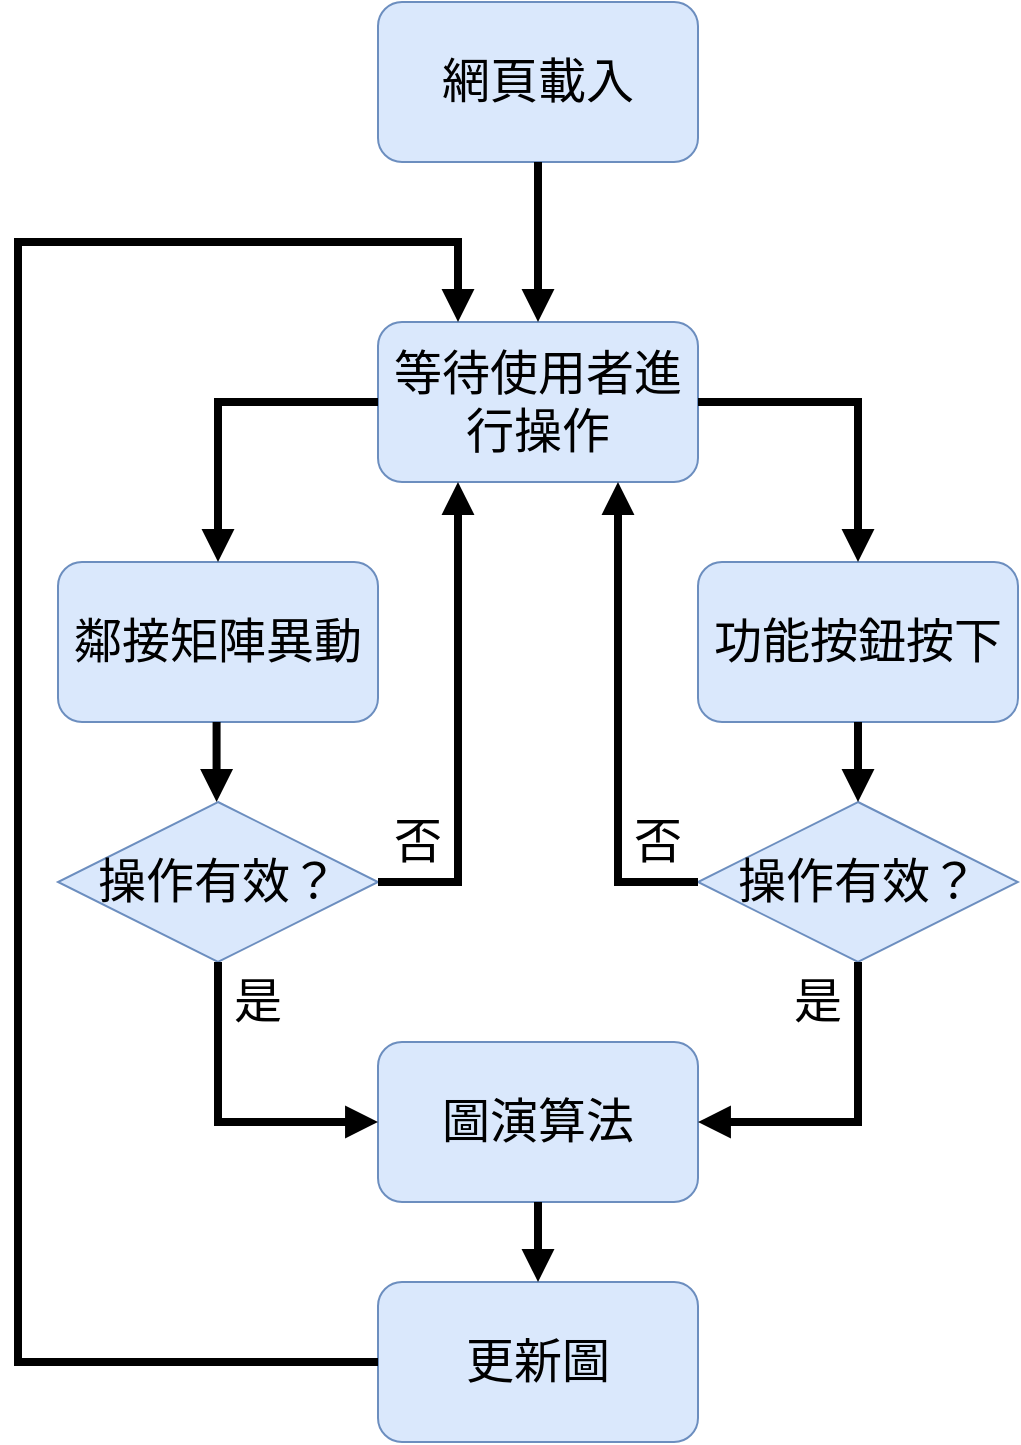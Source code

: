 <mxfile version="20.2.8" type="device"><diagram id="C5RBs43oDa-KdzZeNtuy" name="Page-1"><mxGraphModel dx="778" dy="557" grid="1" gridSize="10" guides="1" tooltips="1" connect="1" arrows="1" fold="1" page="1" pageScale="1" pageWidth="827" pageHeight="1169" math="0" shadow="0"><root><mxCell id="WIyWlLk6GJQsqaUBKTNV-0"/><mxCell id="WIyWlLk6GJQsqaUBKTNV-1" parent="WIyWlLk6GJQsqaUBKTNV-0"/><mxCell id="WIyWlLk6GJQsqaUBKTNV-3" value="&lt;font style=&quot;font-size: 24px;&quot; face=&quot;標楷體&quot;&gt;網頁載入&lt;/font&gt;" style="rounded=1;whiteSpace=wrap;html=1;fontSize=12;glass=0;strokeWidth=1;shadow=0;fillColor=#dae8fc;strokeColor=#6c8ebf;" parent="WIyWlLk6GJQsqaUBKTNV-1" vertex="1"><mxGeometry x="320" y="80" width="160" height="80" as="geometry"/></mxCell><mxCell id="Yqqf969MATcyFm28NvjL-0" value="等待使用者進行操作" style="rounded=1;whiteSpace=wrap;html=1;fontSize=24;glass=0;strokeWidth=1;shadow=0;fillColor=#dae8fc;strokeColor=#6c8ebf;fontFamily=標楷體;" parent="WIyWlLk6GJQsqaUBKTNV-1" vertex="1"><mxGeometry x="320" y="240" width="160" height="80" as="geometry"/></mxCell><mxCell id="Yqqf969MATcyFm28NvjL-1" value="功能按鈕按下" style="rounded=1;whiteSpace=wrap;html=1;fontSize=24;glass=0;strokeWidth=1;shadow=0;fillColor=#dae8fc;strokeColor=#6c8ebf;fontFamily=標楷體;" parent="WIyWlLk6GJQsqaUBKTNV-1" vertex="1"><mxGeometry x="480" y="360" width="160" height="80" as="geometry"/></mxCell><mxCell id="Yqqf969MATcyFm28NvjL-2" value="鄰接矩陣異動" style="rounded=1;whiteSpace=wrap;html=1;fontSize=24;glass=0;strokeWidth=1;shadow=0;fillColor=#dae8fc;strokeColor=#6c8ebf;fontFamily=標楷體;" parent="WIyWlLk6GJQsqaUBKTNV-1" vertex="1"><mxGeometry x="160" y="360" width="160" height="80" as="geometry"/></mxCell><mxCell id="Yqqf969MATcyFm28NvjL-6" value="操作有效？" style="rhombus;whiteSpace=wrap;html=1;fillColor=#dae8fc;strokeColor=#6c8ebf;fontFamily=標楷體;fontSize=24;" parent="WIyWlLk6GJQsqaUBKTNV-1" vertex="1"><mxGeometry x="480" y="480" width="160" height="80" as="geometry"/></mxCell><mxCell id="Yqqf969MATcyFm28NvjL-8" value="否" style="text;html=1;strokeColor=none;fillColor=none;align=center;verticalAlign=middle;whiteSpace=wrap;rounded=0;fontFamily=標楷體;fontSize=24;" parent="WIyWlLk6GJQsqaUBKTNV-1" vertex="1"><mxGeometry x="320" y="480" width="40" height="40" as="geometry"/></mxCell><mxCell id="Yqqf969MATcyFm28NvjL-11" value="圖演算法" style="rounded=1;whiteSpace=wrap;html=1;fontSize=24;glass=0;strokeWidth=1;shadow=0;fillColor=#dae8fc;strokeColor=#6c8ebf;fontFamily=標楷體;" parent="WIyWlLk6GJQsqaUBKTNV-1" vertex="1"><mxGeometry x="320" y="600" width="160" height="80" as="geometry"/></mxCell><mxCell id="Yqqf969MATcyFm28NvjL-13" value="是" style="text;html=1;strokeColor=none;fillColor=none;align=center;verticalAlign=middle;whiteSpace=wrap;rounded=0;fontFamily=標楷體;fontSize=24;" parent="WIyWlLk6GJQsqaUBKTNV-1" vertex="1"><mxGeometry x="520" y="560" width="40" height="40" as="geometry"/></mxCell><mxCell id="Yqqf969MATcyFm28NvjL-15" value="更新圖" style="rounded=1;whiteSpace=wrap;html=1;fontSize=24;glass=0;strokeWidth=1;shadow=0;fillColor=#dae8fc;strokeColor=#6c8ebf;fontFamily=標楷體;" parent="WIyWlLk6GJQsqaUBKTNV-1" vertex="1"><mxGeometry x="320" y="720" width="160" height="80" as="geometry"/></mxCell><mxCell id="Yqqf969MATcyFm28NvjL-20" value="操作有效？" style="rhombus;whiteSpace=wrap;html=1;fillColor=#dae8fc;strokeColor=#6c8ebf;fontFamily=標楷體;fontSize=24;" parent="WIyWlLk6GJQsqaUBKTNV-1" vertex="1"><mxGeometry x="160" y="480" width="160" height="80" as="geometry"/></mxCell><mxCell id="Yqqf969MATcyFm28NvjL-21" value="" style="endArrow=block;html=1;rounded=0;fontFamily=Helvetica;fontSize=24;strokeWidth=4;endFill=1;exitX=0.5;exitY=1;exitDx=0;exitDy=0;entryX=0.5;entryY=0;entryDx=0;entryDy=0;" parent="WIyWlLk6GJQsqaUBKTNV-1" source="WIyWlLk6GJQsqaUBKTNV-3" target="Yqqf969MATcyFm28NvjL-0" edge="1"><mxGeometry width="50" height="50" relative="1" as="geometry"><mxPoint x="330" y="560" as="sourcePoint"/><mxPoint x="380" y="510" as="targetPoint"/></mxGeometry></mxCell><mxCell id="Yqqf969MATcyFm28NvjL-23" value="" style="endArrow=block;html=1;rounded=0;fontFamily=Helvetica;fontSize=24;strokeWidth=4;endFill=1;exitX=1;exitY=0.5;exitDx=0;exitDy=0;entryX=0.5;entryY=0;entryDx=0;entryDy=0;" parent="WIyWlLk6GJQsqaUBKTNV-1" source="Yqqf969MATcyFm28NvjL-0" target="Yqqf969MATcyFm28NvjL-1" edge="1"><mxGeometry width="50" height="50" relative="1" as="geometry"><mxPoint x="620" y="130" as="sourcePoint"/><mxPoint x="600" y="290" as="targetPoint"/><Array as="points"><mxPoint x="560" y="280"/></Array></mxGeometry></mxCell><mxCell id="Yqqf969MATcyFm28NvjL-24" value="" style="endArrow=block;html=1;rounded=0;fontFamily=Helvetica;fontSize=24;strokeWidth=4;endFill=1;exitX=0;exitY=0.5;exitDx=0;exitDy=0;entryX=0.5;entryY=0;entryDx=0;entryDy=0;" parent="WIyWlLk6GJQsqaUBKTNV-1" source="Yqqf969MATcyFm28NvjL-0" target="Yqqf969MATcyFm28NvjL-2" edge="1"><mxGeometry width="50" height="50" relative="1" as="geometry"><mxPoint x="220" y="270" as="sourcePoint"/><mxPoint x="200" y="430" as="targetPoint"/><Array as="points"><mxPoint x="240" y="280"/></Array></mxGeometry></mxCell><mxCell id="Yqqf969MATcyFm28NvjL-25" value="" style="endArrow=block;html=1;rounded=0;fontFamily=Helvetica;fontSize=24;strokeWidth=4;endFill=1;exitX=0.5;exitY=1;exitDx=0;exitDy=0;entryX=0.5;entryY=0;entryDx=0;entryDy=0;" parent="WIyWlLk6GJQsqaUBKTNV-1" source="Yqqf969MATcyFm28NvjL-1" target="Yqqf969MATcyFm28NvjL-6" edge="1"><mxGeometry width="50" height="50" relative="1" as="geometry"><mxPoint x="650" y="510" as="sourcePoint"/><mxPoint x="630" y="670" as="targetPoint"/></mxGeometry></mxCell><mxCell id="Yqqf969MATcyFm28NvjL-26" value="" style="endArrow=block;html=1;rounded=0;fontFamily=Helvetica;fontSize=24;strokeWidth=4;endFill=1;exitX=0.5;exitY=1;exitDx=0;exitDy=0;entryX=0.5;entryY=0;entryDx=0;entryDy=0;" parent="WIyWlLk6GJQsqaUBKTNV-1" edge="1"><mxGeometry width="50" height="50" relative="1" as="geometry"><mxPoint x="239.29" y="440" as="sourcePoint"/><mxPoint x="239.29" y="480" as="targetPoint"/></mxGeometry></mxCell><mxCell id="Yqqf969MATcyFm28NvjL-27" value="" style="endArrow=block;html=1;rounded=0;fontFamily=Helvetica;fontSize=24;strokeWidth=4;endFill=1;exitX=0.5;exitY=1;exitDx=0;exitDy=0;entryX=1;entryY=0.5;entryDx=0;entryDy=0;" parent="WIyWlLk6GJQsqaUBKTNV-1" source="Yqqf969MATcyFm28NvjL-6" target="Yqqf969MATcyFm28NvjL-11" edge="1"><mxGeometry width="50" height="50" relative="1" as="geometry"><mxPoint x="570" y="640" as="sourcePoint"/><mxPoint x="550" y="800" as="targetPoint"/><Array as="points"><mxPoint x="560" y="640"/></Array></mxGeometry></mxCell><mxCell id="Yqqf969MATcyFm28NvjL-28" value="" style="endArrow=block;html=1;rounded=0;fontFamily=Helvetica;fontSize=24;strokeWidth=4;endFill=1;exitX=0.5;exitY=1;exitDx=0;exitDy=0;entryX=0;entryY=0.5;entryDx=0;entryDy=0;" parent="WIyWlLk6GJQsqaUBKTNV-1" source="Yqqf969MATcyFm28NvjL-20" target="Yqqf969MATcyFm28NvjL-11" edge="1"><mxGeometry width="50" height="50" relative="1" as="geometry"><mxPoint x="570" y="570.0" as="sourcePoint"/><mxPoint x="490" y="650" as="targetPoint"/><Array as="points"><mxPoint x="240" y="640"/></Array></mxGeometry></mxCell><mxCell id="Yqqf969MATcyFm28NvjL-29" value="" style="endArrow=block;html=1;rounded=0;fontFamily=Helvetica;fontSize=24;strokeWidth=4;endFill=1;exitX=0;exitY=0.5;exitDx=0;exitDy=0;entryX=0.75;entryY=1;entryDx=0;entryDy=0;" parent="WIyWlLk6GJQsqaUBKTNV-1" source="Yqqf969MATcyFm28NvjL-6" target="Yqqf969MATcyFm28NvjL-0" edge="1"><mxGeometry width="50" height="50" relative="1" as="geometry"><mxPoint x="424" y="400" as="sourcePoint"/><mxPoint x="404" y="560" as="targetPoint"/><Array as="points"><mxPoint x="440" y="520"/></Array></mxGeometry></mxCell><mxCell id="Yqqf969MATcyFm28NvjL-30" value="否" style="text;html=1;strokeColor=none;fillColor=none;align=center;verticalAlign=middle;whiteSpace=wrap;rounded=0;fontFamily=標楷體;fontSize=24;" parent="WIyWlLk6GJQsqaUBKTNV-1" vertex="1"><mxGeometry x="440" y="480" width="40" height="40" as="geometry"/></mxCell><mxCell id="Yqqf969MATcyFm28NvjL-31" value="是" style="text;html=1;strokeColor=none;fillColor=none;align=center;verticalAlign=middle;whiteSpace=wrap;rounded=0;fontFamily=標楷體;fontSize=24;" parent="WIyWlLk6GJQsqaUBKTNV-1" vertex="1"><mxGeometry x="240" y="560" width="40" height="40" as="geometry"/></mxCell><mxCell id="Yqqf969MATcyFm28NvjL-32" value="" style="endArrow=block;html=1;rounded=0;fontFamily=Helvetica;fontSize=24;strokeWidth=4;endFill=1;exitX=1;exitY=0.5;exitDx=0;exitDy=0;entryX=0.25;entryY=1;entryDx=0;entryDy=0;" parent="WIyWlLk6GJQsqaUBKTNV-1" source="Yqqf969MATcyFm28NvjL-20" target="Yqqf969MATcyFm28NvjL-0" edge="1"><mxGeometry width="50" height="50" relative="1" as="geometry"><mxPoint x="490" y="530" as="sourcePoint"/><mxPoint x="450" y="330" as="targetPoint"/><Array as="points"><mxPoint x="360" y="520"/></Array></mxGeometry></mxCell><mxCell id="Yqqf969MATcyFm28NvjL-33" value="" style="endArrow=block;html=1;rounded=0;fontFamily=Helvetica;fontSize=24;strokeWidth=4;endFill=1;exitX=0.5;exitY=1;exitDx=0;exitDy=0;entryX=0.5;entryY=0;entryDx=0;entryDy=0;" parent="WIyWlLk6GJQsqaUBKTNV-1" source="Yqqf969MATcyFm28NvjL-11" target="Yqqf969MATcyFm28NvjL-15" edge="1"><mxGeometry width="50" height="50" relative="1" as="geometry"><mxPoint x="620" y="130" as="sourcePoint"/><mxPoint x="600" y="290" as="targetPoint"/></mxGeometry></mxCell><mxCell id="Yqqf969MATcyFm28NvjL-34" value="" style="endArrow=block;html=1;rounded=0;fontFamily=Helvetica;fontSize=24;strokeWidth=4;endFill=1;exitX=0;exitY=0.5;exitDx=0;exitDy=0;entryX=0.25;entryY=0;entryDx=0;entryDy=0;" parent="WIyWlLk6GJQsqaUBKTNV-1" source="Yqqf969MATcyFm28NvjL-15" target="Yqqf969MATcyFm28NvjL-0" edge="1"><mxGeometry width="50" height="50" relative="1" as="geometry"><mxPoint x="620" y="130" as="sourcePoint"/><mxPoint x="340" y="220" as="targetPoint"/><Array as="points"><mxPoint x="140" y="760"/><mxPoint x="140" y="200"/><mxPoint x="360" y="200"/></Array></mxGeometry></mxCell></root></mxGraphModel></diagram></mxfile>